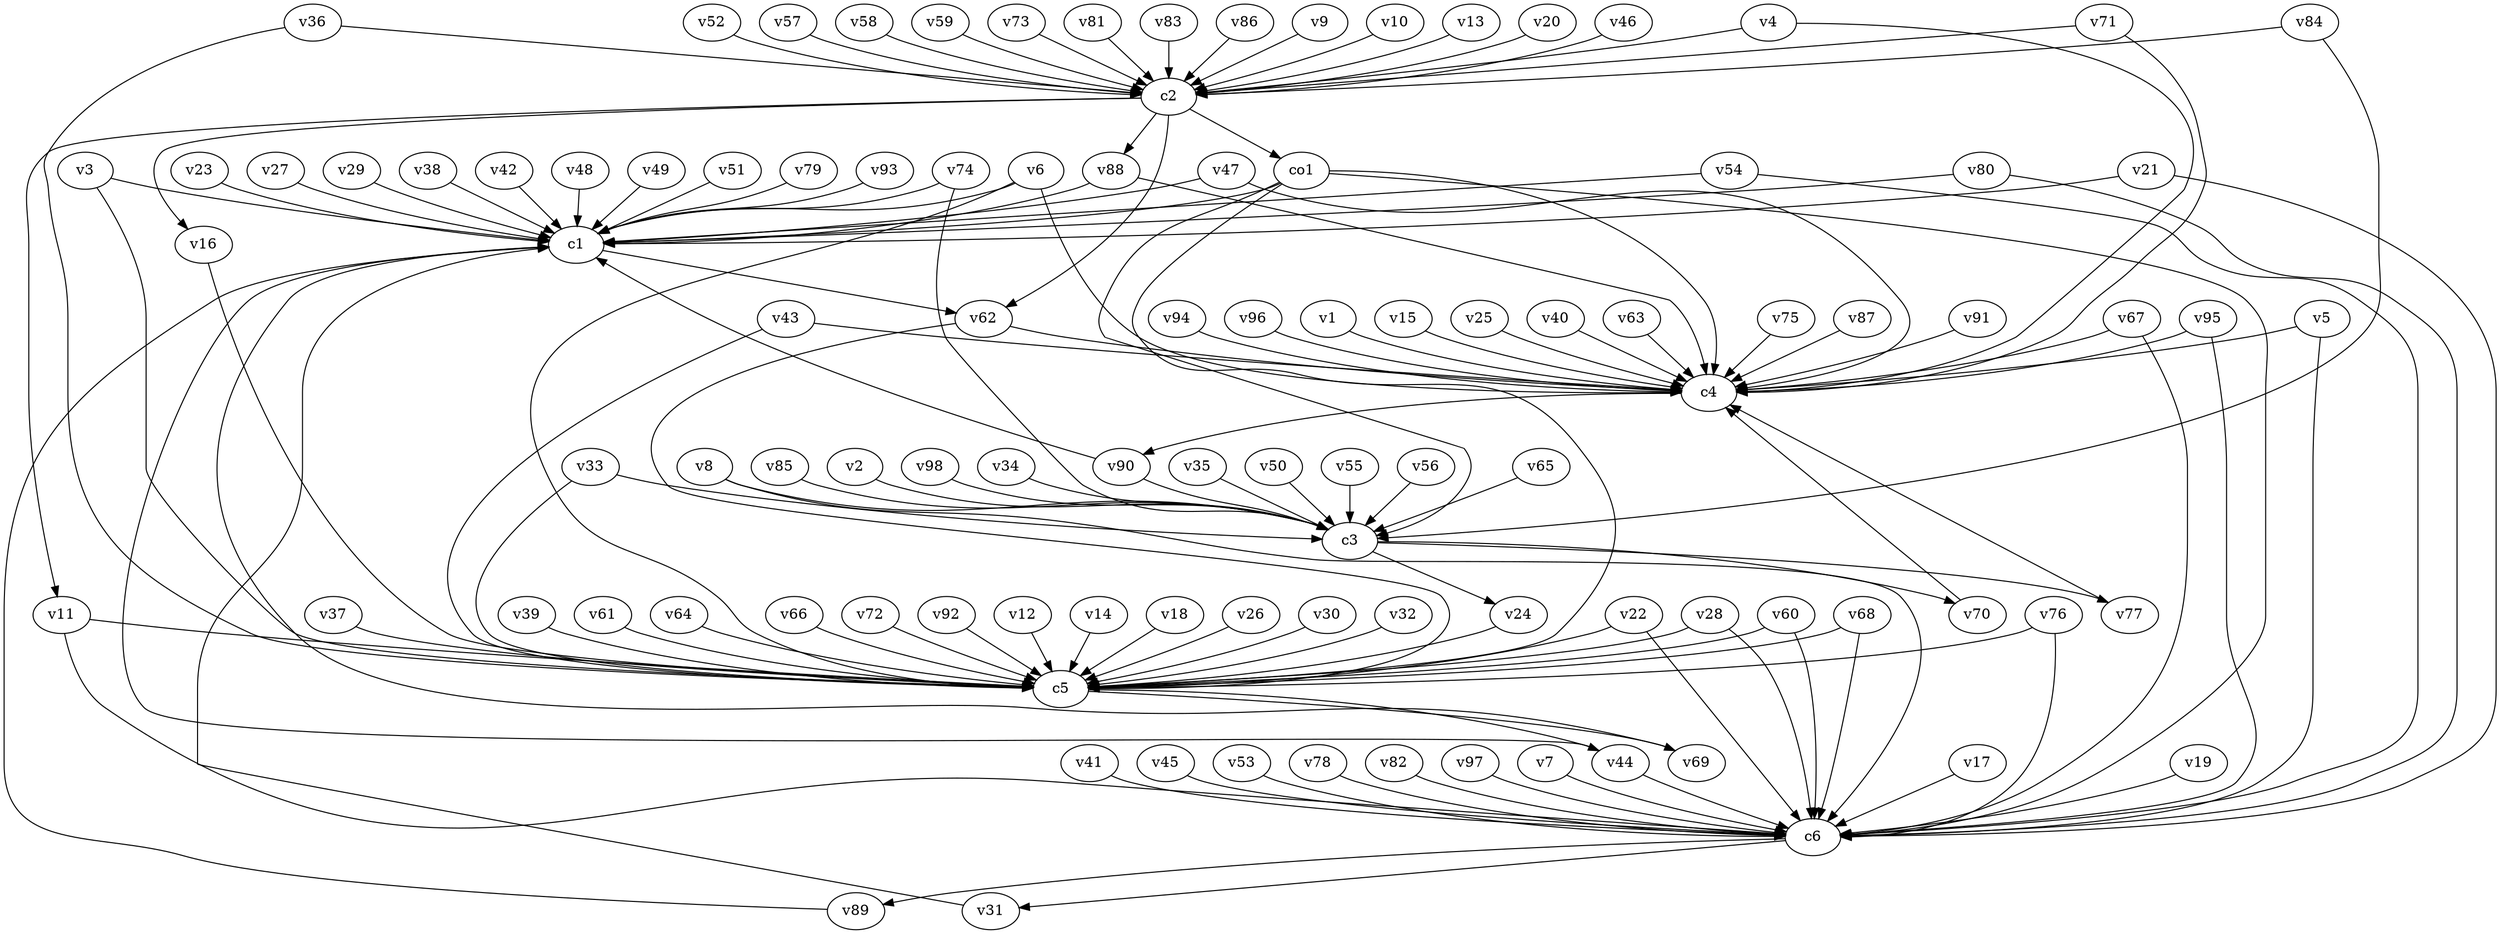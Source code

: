 strict digraph  {
c1;
c2;
c3;
c4;
c5;
c6;
v1;
v2;
v3;
v4;
v5;
v6;
v7;
v8;
v9;
v10;
v11;
v12;
v13;
v14;
v15;
v16;
v17;
v18;
v19;
v20;
v21;
v22;
v23;
v24;
v25;
v26;
v27;
v28;
v29;
v30;
v31;
v32;
v33;
v34;
v35;
v36;
v37;
v38;
v39;
v40;
v41;
v42;
v43;
v44;
v45;
v46;
v47;
v48;
v49;
v50;
v51;
v52;
v53;
v54;
v55;
v56;
v57;
v58;
v59;
v60;
v61;
v62;
v63;
v64;
v65;
v66;
v67;
v68;
v69;
v70;
v71;
v72;
v73;
v74;
v75;
v76;
v77;
v78;
v79;
v80;
v81;
v82;
v83;
v84;
v85;
v86;
v87;
v88;
v89;
v90;
v91;
v92;
v93;
v94;
v95;
v96;
v97;
v98;
co1;
c1 -> v62  [weight=1];
c2 -> v16  [weight=1];
c2 -> co1  [weight=1];
c2 -> v11  [weight=1];
c2 -> v88  [weight=1];
c2 -> v62  [weight=1];
c3 -> v70  [weight=1];
c3 -> v24  [weight=1];
c3 -> v77  [weight=1];
c4 -> v90  [weight=1];
c5 -> v44  [weight=1];
c5 -> v69  [weight=1];
c6 -> v89  [weight=1];
c6 -> v31  [weight=1];
v1 -> c4  [weight=1];
v2 -> c3  [weight=1];
v3 -> c1  [weight=1];
v3 -> c5  [weight=1];
v4 -> c4  [weight=1];
v4 -> c2  [weight=1];
v5 -> c4  [weight=1];
v5 -> c6  [weight=1];
v6 -> c4  [weight=1];
v6 -> c1  [weight=1];
v6 -> c5  [weight=1];
v7 -> c6  [weight=1];
v8 -> c6  [weight=1];
v8 -> c3  [weight=1];
v9 -> c2  [weight=1];
v10 -> c2  [weight=1];
v11 -> c5  [weight=1];
v11 -> c6  [weight=1];
v12 -> c5  [weight=1];
v13 -> c2  [weight=1];
v14 -> c5  [weight=1];
v15 -> c4  [weight=1];
v16 -> c5  [weight=1];
v17 -> c6  [weight=1];
v18 -> c5  [weight=1];
v19 -> c6  [weight=1];
v20 -> c2  [weight=1];
v21 -> c1  [weight=1];
v21 -> c6  [weight=1];
v22 -> c6  [weight=1];
v22 -> c5  [weight=1];
v23 -> c1  [weight=1];
v24 -> c5  [weight=1];
v25 -> c4  [weight=1];
v26 -> c5  [weight=1];
v27 -> c1  [weight=1];
v28 -> c6  [weight=1];
v28 -> c5  [weight=1];
v29 -> c1  [weight=1];
v30 -> c5  [weight=1];
v31 -> c1  [weight=1];
v32 -> c5  [weight=1];
v33 -> c5  [weight=1];
v33 -> c3  [weight=1];
v34 -> c3  [weight=1];
v35 -> c3  [weight=1];
v36 -> c2  [weight=1];
v36 -> c5  [weight=1];
v37 -> c5  [weight=1];
v38 -> c1  [weight=1];
v39 -> c5  [weight=1];
v40 -> c4  [weight=1];
v41 -> c6  [weight=1];
v42 -> c1  [weight=1];
v43 -> c4  [weight=1];
v43 -> c5  [weight=1];
v44 -> c6  [weight=1];
v44 -> c1  [weight=1];
v45 -> c6  [weight=1];
v46 -> c2  [weight=1];
v47 -> c1  [weight=1];
v47 -> c4  [weight=1];
v48 -> c1  [weight=1];
v49 -> c1  [weight=1];
v50 -> c3  [weight=1];
v51 -> c1  [weight=1];
v52 -> c2  [weight=1];
v53 -> c6  [weight=1];
v54 -> c6  [weight=1];
v54 -> c1  [weight=1];
v55 -> c3  [weight=1];
v56 -> c3  [weight=1];
v57 -> c2  [weight=1];
v58 -> c2  [weight=1];
v59 -> c2  [weight=1];
v60 -> c5  [weight=1];
v60 -> c6  [weight=1];
v61 -> c5  [weight=1];
v62 -> c4  [weight=1];
v62 -> c5  [weight=1];
v63 -> c4  [weight=1];
v64 -> c5  [weight=1];
v65 -> c3  [weight=1];
v66 -> c5  [weight=1];
v67 -> c4  [weight=1];
v67 -> c6  [weight=1];
v68 -> c6  [weight=1];
v68 -> c5  [weight=1];
v69 -> c1  [weight=1];
v70 -> c4  [weight=1];
v71 -> c2  [weight=1];
v71 -> c4  [weight=1];
v72 -> c5  [weight=1];
v73 -> c2  [weight=1];
v74 -> c1  [weight=1];
v74 -> c3  [weight=1];
v75 -> c4  [weight=1];
v76 -> c6  [weight=1];
v76 -> c5  [weight=1];
v77 -> c4  [weight=1];
v78 -> c6  [weight=1];
v79 -> c1  [weight=1];
v80 -> c6  [weight=1];
v80 -> c1  [weight=1];
v81 -> c2  [weight=1];
v82 -> c6  [weight=1];
v83 -> c2  [weight=1];
v84 -> c2  [weight=1];
v84 -> c3  [weight=1];
v85 -> c3  [weight=1];
v86 -> c2  [weight=1];
v87 -> c4  [weight=1];
v88 -> c1  [weight=1];
v88 -> c4  [weight=1];
v89 -> c1  [weight=1];
v90 -> c3  [weight=1];
v90 -> c1  [weight=1];
v91 -> c4  [weight=1];
v92 -> c5  [weight=1];
v93 -> c1  [weight=1];
v94 -> c4  [weight=1];
v95 -> c6  [weight=1];
v95 -> c4  [weight=1];
v96 -> c4  [weight=1];
v97 -> c6  [weight=1];
v98 -> c3  [weight=1];
co1 -> c3  [weight=1];
co1 -> c4  [weight=1];
co1 -> c6  [weight=1];
co1 -> c1  [weight=1];
co1 -> c5  [weight=1];
}
